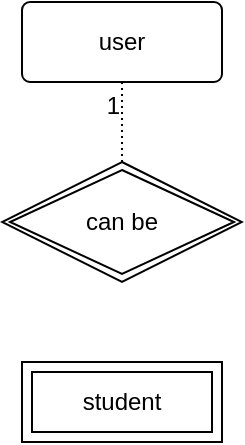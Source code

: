 <mxfile version="24.6.4" type="device">
  <diagram name="Page-1" id="JZolA6keUYtVs1LZ4tu_">
    <mxGraphModel dx="453" dy="252" grid="1" gridSize="10" guides="1" tooltips="1" connect="1" arrows="1" fold="1" page="1" pageScale="1" pageWidth="850" pageHeight="1100" math="0" shadow="0">
      <root>
        <mxCell id="0" />
        <mxCell id="1" parent="0" />
        <mxCell id="8NTGMCPH7aSOCwE27Job-2" value="user" style="rounded=1;arcSize=10;whiteSpace=wrap;html=1;align=center;" vertex="1" parent="1">
          <mxGeometry x="80" y="80" width="100" height="40" as="geometry" />
        </mxCell>
        <mxCell id="8NTGMCPH7aSOCwE27Job-3" value="student" style="shape=ext;margin=3;double=1;whiteSpace=wrap;html=1;align=center;" vertex="1" parent="1">
          <mxGeometry x="80" y="260" width="100" height="40" as="geometry" />
        </mxCell>
        <mxCell id="8NTGMCPH7aSOCwE27Job-4" value="can be" style="shape=rhombus;double=1;perimeter=rhombusPerimeter;whiteSpace=wrap;html=1;align=center;" vertex="1" parent="1">
          <mxGeometry x="70" y="160" width="120" height="60" as="geometry" />
        </mxCell>
        <mxCell id="8NTGMCPH7aSOCwE27Job-5" value="" style="endArrow=none;html=1;rounded=0;dashed=1;dashPattern=1 2;entryX=0.5;entryY=1;entryDx=0;entryDy=0;exitX=0.5;exitY=0;exitDx=0;exitDy=0;" edge="1" parent="1" source="8NTGMCPH7aSOCwE27Job-4" target="8NTGMCPH7aSOCwE27Job-2">
          <mxGeometry relative="1" as="geometry">
            <mxPoint x="10" y="150" as="sourcePoint" />
            <mxPoint x="170" y="150" as="targetPoint" />
          </mxGeometry>
        </mxCell>
        <mxCell id="8NTGMCPH7aSOCwE27Job-6" value="1" style="resizable=0;html=1;whiteSpace=wrap;align=right;verticalAlign=bottom;" connectable="0" vertex="1" parent="8NTGMCPH7aSOCwE27Job-5">
          <mxGeometry x="1" relative="1" as="geometry">
            <mxPoint y="20" as="offset" />
          </mxGeometry>
        </mxCell>
      </root>
    </mxGraphModel>
  </diagram>
</mxfile>
